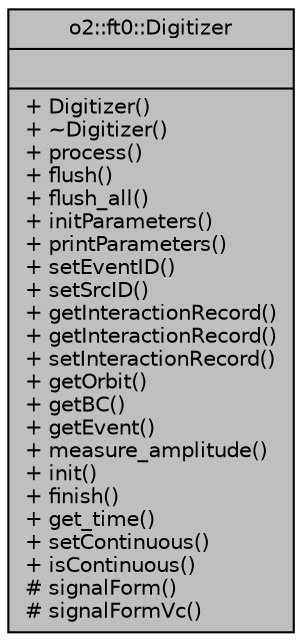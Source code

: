 digraph "o2::ft0::Digitizer"
{
 // INTERACTIVE_SVG=YES
  bgcolor="transparent";
  edge [fontname="Helvetica",fontsize="10",labelfontname="Helvetica",labelfontsize="10"];
  node [fontname="Helvetica",fontsize="10",shape=record];
  Node1 [label="{o2::ft0::Digitizer\n||+ Digitizer()\l+ ~Digitizer()\l+ process()\l+ flush()\l+ flush_all()\l+ initParameters()\l+ printParameters()\l+ setEventID()\l+ setSrcID()\l+ getInteractionRecord()\l+ getInteractionRecord()\l+ setInteractionRecord()\l+ getOrbit()\l+ getBC()\l+ getEvent()\l+ measure_amplitude()\l+ init()\l+ finish()\l+ get_time()\l+ setContinuous()\l+ isContinuous()\l# signalForm()\l# signalFormVc()\l}",height=0.2,width=0.4,color="black", fillcolor="grey75", style="filled", fontcolor="black"];
}
